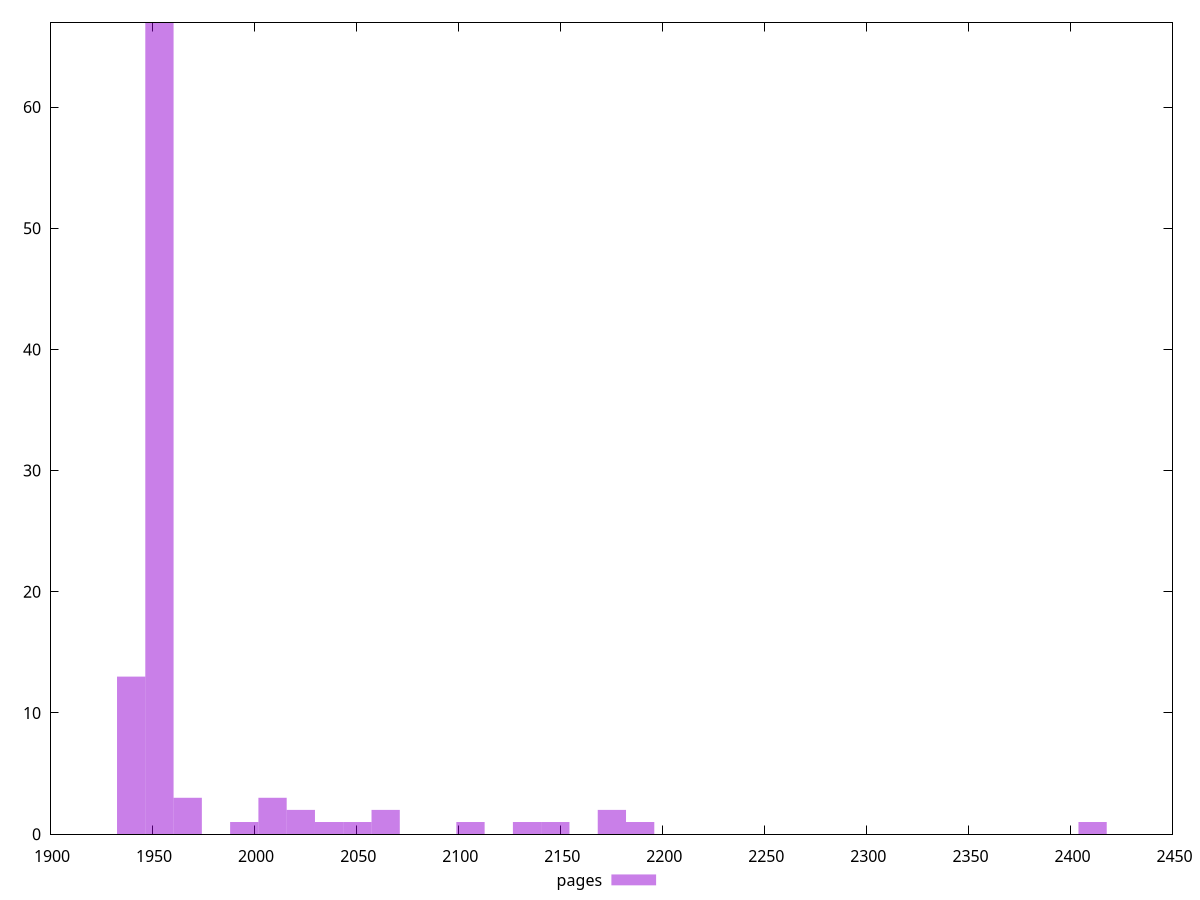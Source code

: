 $_pages <<EOF
2410.8496689279295 1
1953.619559303667 67
1995.1859329058727 1
1939.764101436265 13
2147.5959694472936 1
2009.0413907732745 3
1967.4750171710689 3
2175.306885182097 2
2050.60776437548 1
2022.8968486406766 2
2036.7523065080784 1
2106.029595845088 1
2189.162343049499 1
2064.4632222428822 2
2133.7405115798915 1
EOF
set key outside below
set terminal pngcairo
set output "report_00006_2020-11-02T20-21-41.718Z/first-contentful-paint/pages//raw_hist.png"
set yrange [0:67]
set boxwidth 13.855457867401894
set style fill transparent solid 0.5 noborder
plot $_pages title "pages" with boxes ,